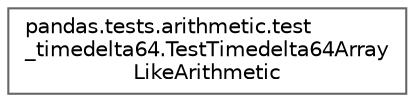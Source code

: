 digraph "Graphical Class Hierarchy"
{
 // LATEX_PDF_SIZE
  bgcolor="transparent";
  edge [fontname=Helvetica,fontsize=10,labelfontname=Helvetica,labelfontsize=10];
  node [fontname=Helvetica,fontsize=10,shape=box,height=0.2,width=0.4];
  rankdir="LR";
  Node0 [id="Node000000",label="pandas.tests.arithmetic.test\l_timedelta64.TestTimedelta64Array\lLikeArithmetic",height=0.2,width=0.4,color="grey40", fillcolor="white", style="filled",URL="$d6/d14/classpandas_1_1tests_1_1arithmetic_1_1test__timedelta64_1_1TestTimedelta64ArrayLikeArithmetic.html",tooltip=" "];
}
